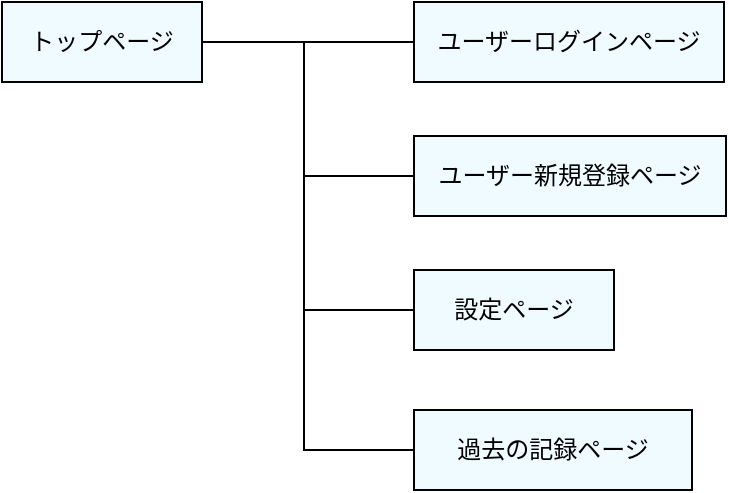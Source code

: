 <mxfile>
    <diagram id="FbGIO8VDApT2Ov-YjEbU" name="ページ1">
        <mxGraphModel dx="589" dy="546" grid="0" gridSize="10" guides="1" tooltips="1" connect="1" arrows="1" fold="1" page="1" pageScale="1" pageWidth="1169" pageHeight="827" background="#FFFFFF" math="0" shadow="0">
            <root>
                <mxCell id="0"/>
                <mxCell id="1" parent="0"/>
                <mxCell id="29" style="edgeStyle=none;html=1;exitX=1;exitY=0.5;exitDx=0;exitDy=0;entryX=0;entryY=0.5;entryDx=0;entryDy=0;strokeColor=#000000;fontColor=#000000;startArrow=none;startFill=0;endArrow=none;endFill=0;startSize=10;endSize=10;sourcePerimeterSpacing=10;targetPerimeterSpacing=10;fillColor=#F0FBFF;" parent="1" source="24" target="25" edge="1">
                    <mxGeometry relative="1" as="geometry"/>
                </mxCell>
                <mxCell id="24" value="&lt;font color=&quot;#000000&quot;&gt;トップページ&lt;/font&gt;" style="whiteSpace=wrap;html=1;align=center;fillColor=#F0FBFF;strokeColor=#000000;" parent="1" vertex="1">
                    <mxGeometry x="155" y="103" width="100" height="40" as="geometry"/>
                </mxCell>
                <mxCell id="25" value="&lt;font color=&quot;#000000&quot;&gt;ユーザーログインページ&lt;/font&gt;" style="whiteSpace=wrap;html=1;align=center;fillColor=#F0FBFF;strokeColor=#000000;" parent="1" vertex="1">
                    <mxGeometry x="361" y="103" width="155" height="40" as="geometry"/>
                </mxCell>
                <mxCell id="32" style="edgeStyle=none;html=1;exitX=0;exitY=0.5;exitDx=0;exitDy=0;strokeColor=#000000;fontColor=#000000;startArrow=none;startFill=0;endArrow=none;endFill=0;startSize=10;endSize=10;sourcePerimeterSpacing=10;targetPerimeterSpacing=10;fillColor=#F0FBFF;" parent="1" source="26" edge="1">
                    <mxGeometry relative="1" as="geometry">
                        <mxPoint x="306" y="190.043" as="targetPoint"/>
                    </mxGeometry>
                </mxCell>
                <mxCell id="26" value="&lt;font color=&quot;#000000&quot;&gt;ユーザー新規登録ページ&lt;/font&gt;" style="whiteSpace=wrap;html=1;align=center;fillColor=#F0FBFF;strokeColor=#000000;" parent="1" vertex="1">
                    <mxGeometry x="361" y="170" width="156" height="40" as="geometry"/>
                </mxCell>
                <mxCell id="31" style="edgeStyle=none;html=1;exitX=0;exitY=0.5;exitDx=0;exitDy=0;strokeColor=#000000;fontColor=#000000;startArrow=none;startFill=0;endArrow=none;endFill=0;startSize=10;endSize=10;sourcePerimeterSpacing=10;targetPerimeterSpacing=10;fillColor=#F0FBFF;" parent="1" source="27" edge="1">
                    <mxGeometry relative="1" as="geometry">
                        <mxPoint x="306" y="257" as="targetPoint"/>
                    </mxGeometry>
                </mxCell>
                <mxCell id="27" value="&lt;font color=&quot;#000000&quot;&gt;設定ページ&lt;/font&gt;" style="whiteSpace=wrap;html=1;align=center;fillColor=#F0FBFF;strokeColor=#000000;" parent="1" vertex="1">
                    <mxGeometry x="361" y="237" width="100" height="40" as="geometry"/>
                </mxCell>
                <mxCell id="30" style="edgeStyle=none;html=1;strokeColor=#000000;fontColor=#000000;startArrow=none;startFill=0;endArrow=none;endFill=0;startSize=10;endSize=10;sourcePerimeterSpacing=10;targetPerimeterSpacing=10;fillColor=#F0FBFF;" parent="1" edge="1">
                    <mxGeometry relative="1" as="geometry">
                        <mxPoint x="306" y="123" as="sourcePoint"/>
                        <mxPoint x="306" y="327.5" as="targetPoint"/>
                    </mxGeometry>
                </mxCell>
                <mxCell id="33" value="&lt;font color=&quot;#000000&quot;&gt;過去の記録ページ&lt;/font&gt;" style="whiteSpace=wrap;html=1;align=center;fillColor=#F0FBFF;strokeColor=#000000;" vertex="1" parent="1">
                    <mxGeometry x="361" y="307" width="139" height="40" as="geometry"/>
                </mxCell>
                <mxCell id="35" style="edgeStyle=none;html=1;exitX=0;exitY=0.5;exitDx=0;exitDy=0;strokeColor=#000000;fontColor=#000000;startArrow=none;startFill=0;endArrow=none;endFill=0;startSize=10;endSize=10;sourcePerimeterSpacing=10;targetPerimeterSpacing=10;fillColor=#F0FBFF;" edge="1" parent="1">
                    <mxGeometry relative="1" as="geometry">
                        <mxPoint x="306" y="327" as="targetPoint"/>
                        <mxPoint x="361" y="327" as="sourcePoint"/>
                    </mxGeometry>
                </mxCell>
            </root>
        </mxGraphModel>
    </diagram>
</mxfile>